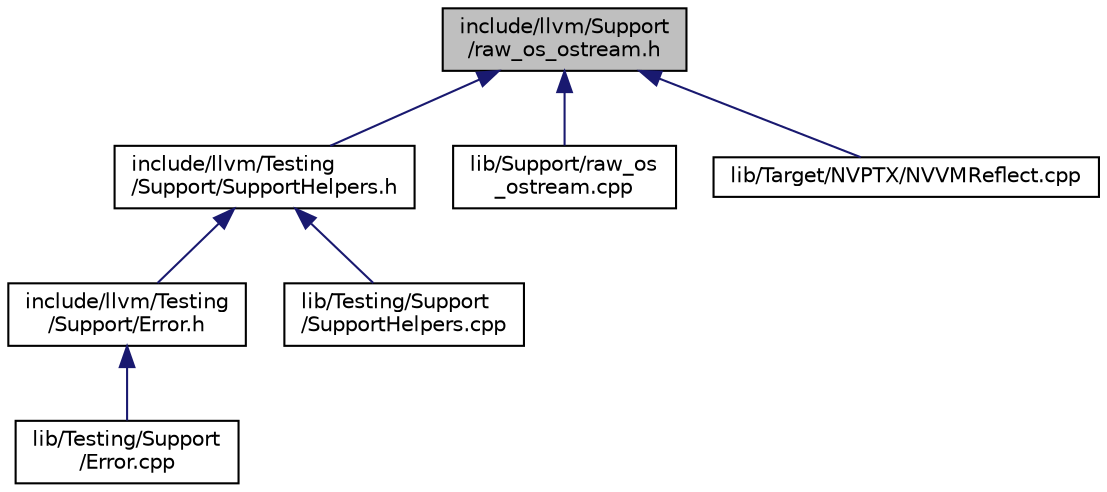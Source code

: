 digraph "include/llvm/Support/raw_os_ostream.h"
{
 // LATEX_PDF_SIZE
  bgcolor="transparent";
  edge [fontname="Helvetica",fontsize="10",labelfontname="Helvetica",labelfontsize="10"];
  node [fontname="Helvetica",fontsize="10",shape="box"];
  Node1 [label="include/llvm/Support\l/raw_os_ostream.h",height=0.2,width=0.4,color="black", fillcolor="grey75", style="filled", fontcolor="black",tooltip=" "];
  Node1 -> Node2 [dir="back",color="midnightblue",fontsize="10",style="solid",fontname="Helvetica"];
  Node2 [label="include/llvm/Testing\l/Support/SupportHelpers.h",height=0.2,width=0.4,color="black",URL="$SupportHelpers_8h.html",tooltip=" "];
  Node2 -> Node3 [dir="back",color="midnightblue",fontsize="10",style="solid",fontname="Helvetica"];
  Node3 [label="include/llvm/Testing\l/Support/Error.h",height=0.2,width=0.4,color="black",URL="$llvm_2Testing_2Support_2Error_8h.html",tooltip=" "];
  Node3 -> Node4 [dir="back",color="midnightblue",fontsize="10",style="solid",fontname="Helvetica"];
  Node4 [label="lib/Testing/Support\l/Error.cpp",height=0.2,width=0.4,color="black",URL="$Testing_2Support_2Error_8cpp.html",tooltip=" "];
  Node2 -> Node5 [dir="back",color="midnightblue",fontsize="10",style="solid",fontname="Helvetica"];
  Node5 [label="lib/Testing/Support\l/SupportHelpers.cpp",height=0.2,width=0.4,color="black",URL="$SupportHelpers_8cpp.html",tooltip=" "];
  Node1 -> Node6 [dir="back",color="midnightblue",fontsize="10",style="solid",fontname="Helvetica"];
  Node6 [label="lib/Support/raw_os\l_ostream.cpp",height=0.2,width=0.4,color="black",URL="$raw__os__ostream_8cpp.html",tooltip=" "];
  Node1 -> Node7 [dir="back",color="midnightblue",fontsize="10",style="solid",fontname="Helvetica"];
  Node7 [label="lib/Target/NVPTX/NVVMReflect.cpp",height=0.2,width=0.4,color="black",URL="$NVVMReflect_8cpp.html",tooltip=" "];
}
